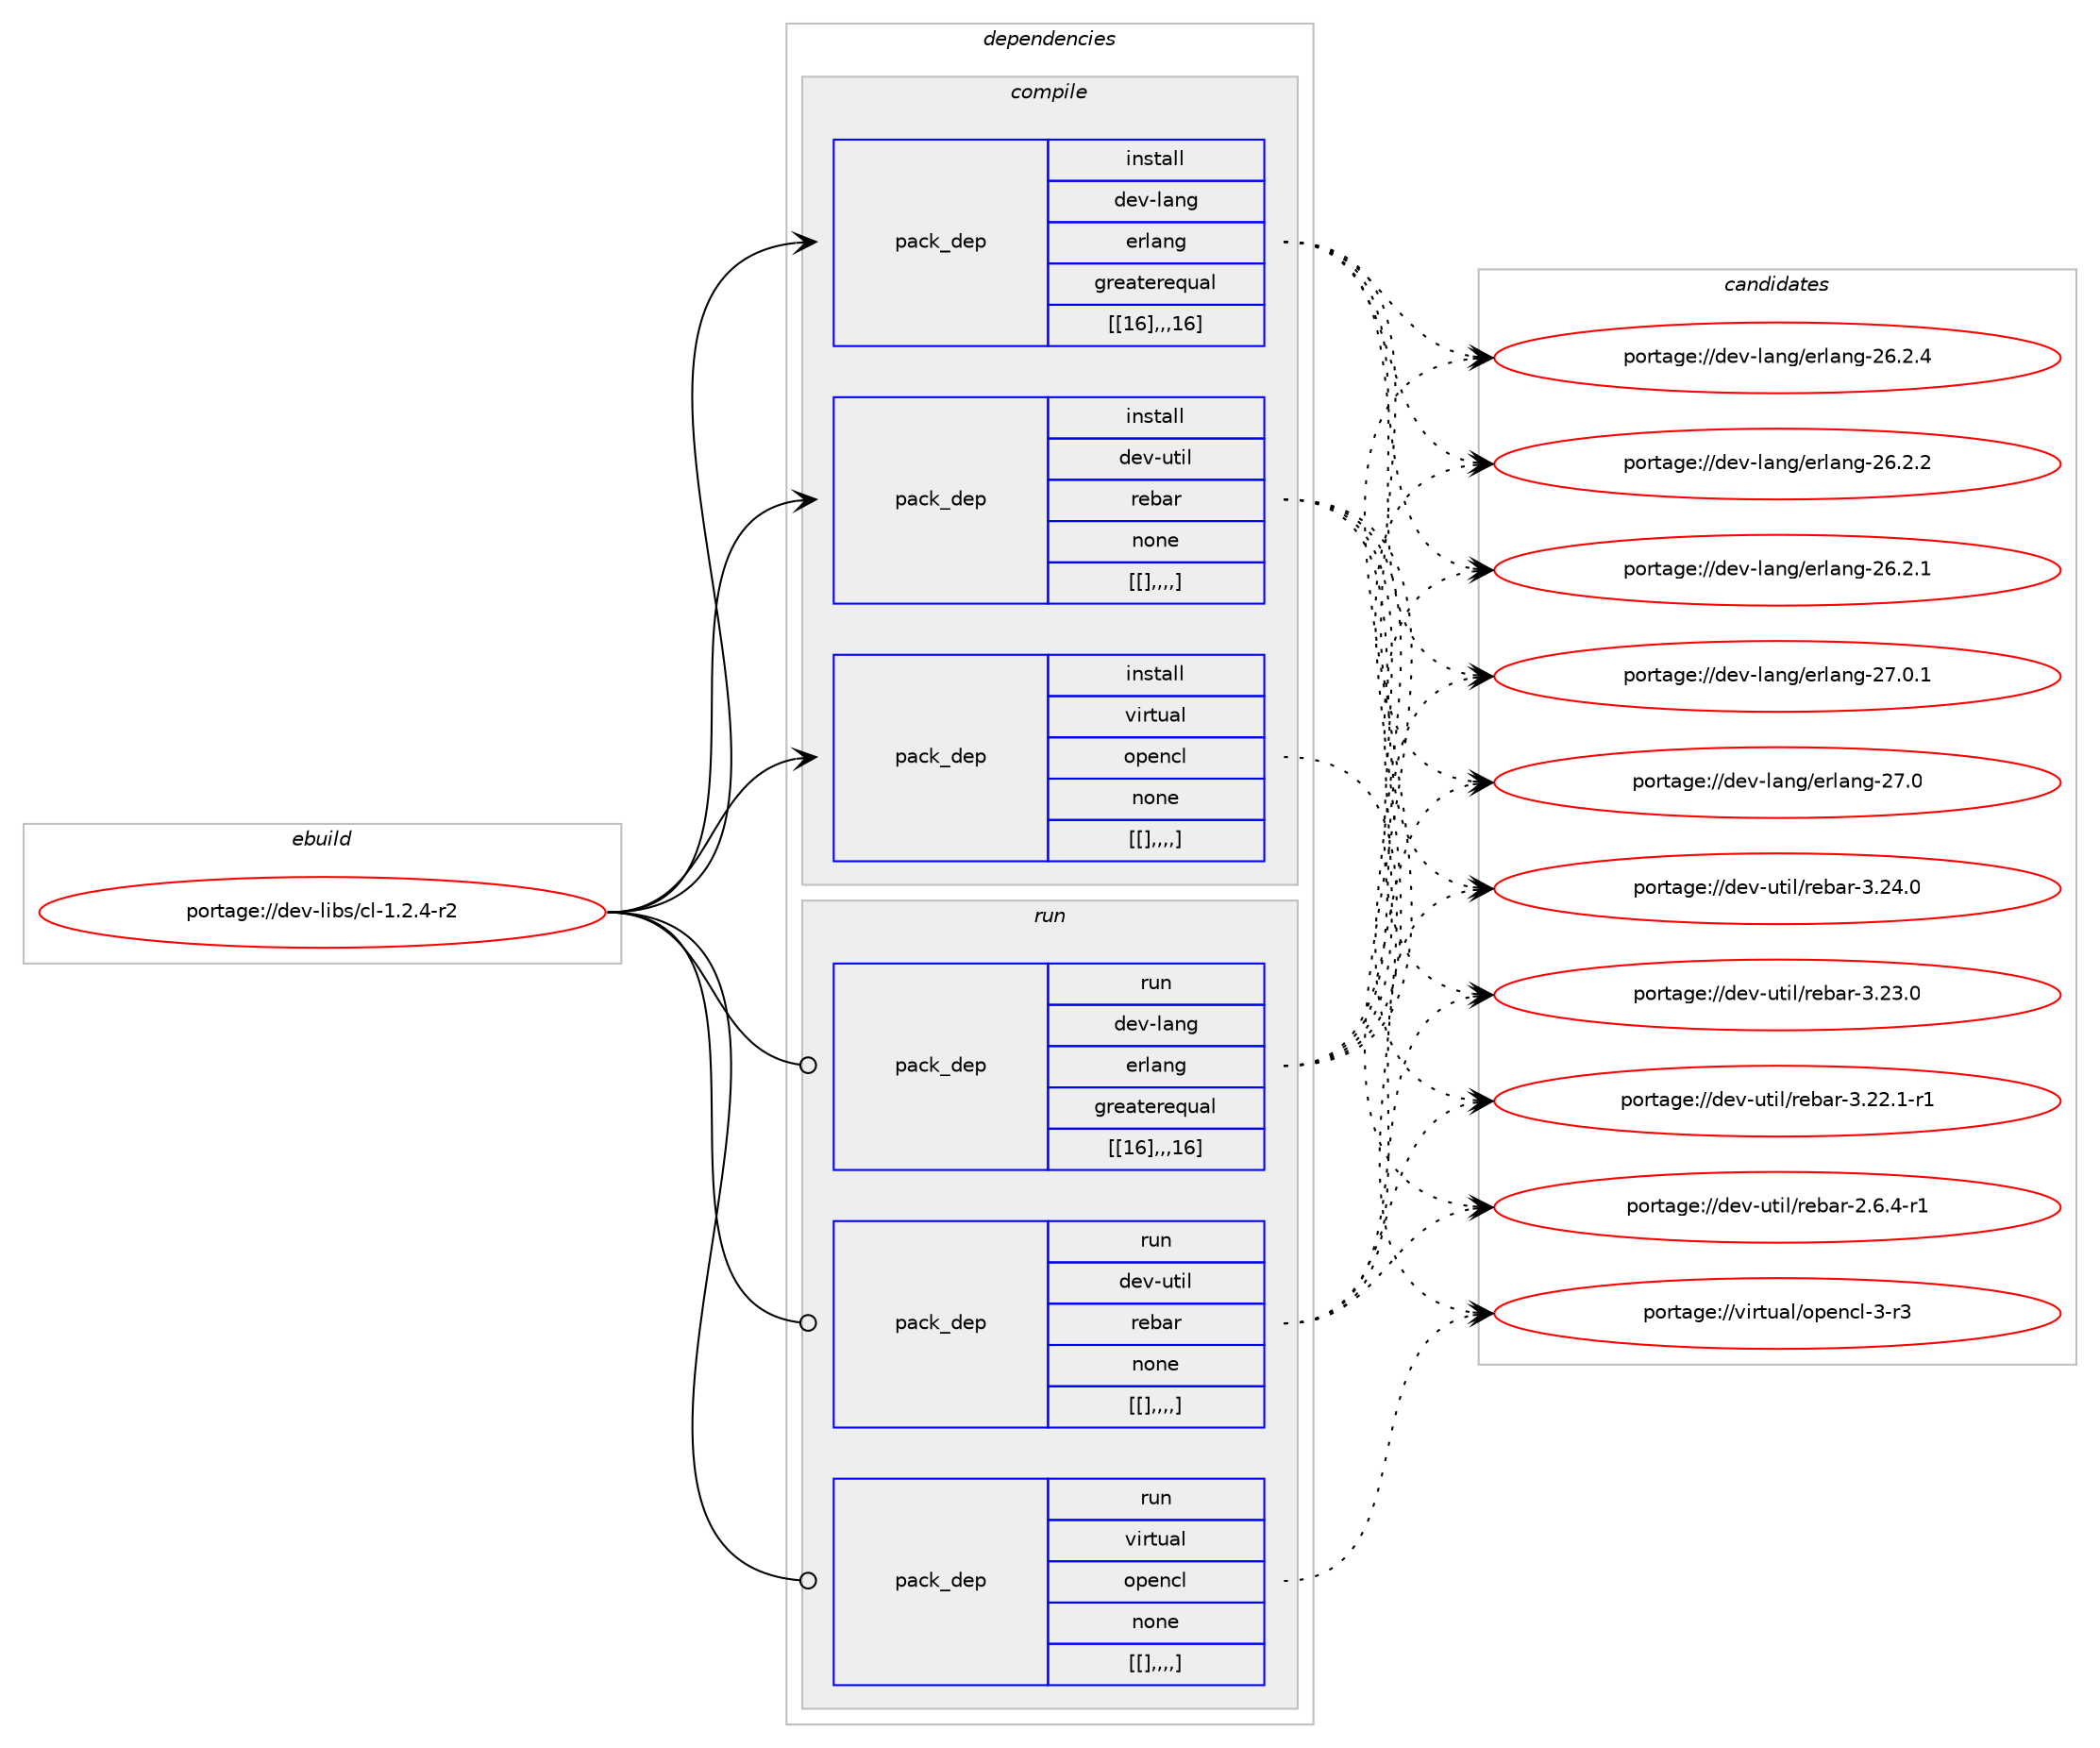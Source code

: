 digraph prolog {

# *************
# Graph options
# *************

newrank=true;
concentrate=true;
compound=true;
graph [rankdir=LR,fontname=Helvetica,fontsize=10,ranksep=1.5];#, ranksep=2.5, nodesep=0.2];
edge  [arrowhead=vee];
node  [fontname=Helvetica,fontsize=10];

# **********
# The ebuild
# **********

subgraph cluster_leftcol {
color=gray;
label=<<i>ebuild</i>>;
id [label="portage://dev-libs/cl-1.2.4-r2", color=red, width=4, href="../dev-libs/cl-1.2.4-r2.svg"];
}

# ****************
# The dependencies
# ****************

subgraph cluster_midcol {
color=gray;
label=<<i>dependencies</i>>;
subgraph cluster_compile {
fillcolor="#eeeeee";
style=filled;
label=<<i>compile</i>>;
subgraph pack80182 {
dependency107649 [label=<<TABLE BORDER="0" CELLBORDER="1" CELLSPACING="0" CELLPADDING="4" WIDTH="220"><TR><TD ROWSPAN="6" CELLPADDING="30">pack_dep</TD></TR><TR><TD WIDTH="110">install</TD></TR><TR><TD>dev-lang</TD></TR><TR><TD>erlang</TD></TR><TR><TD>greaterequal</TD></TR><TR><TD>[[16],,,16]</TD></TR></TABLE>>, shape=none, color=blue];
}
id:e -> dependency107649:w [weight=20,style="solid",arrowhead="vee"];
subgraph pack80183 {
dependency107650 [label=<<TABLE BORDER="0" CELLBORDER="1" CELLSPACING="0" CELLPADDING="4" WIDTH="220"><TR><TD ROWSPAN="6" CELLPADDING="30">pack_dep</TD></TR><TR><TD WIDTH="110">install</TD></TR><TR><TD>dev-util</TD></TR><TR><TD>rebar</TD></TR><TR><TD>none</TD></TR><TR><TD>[[],,,,]</TD></TR></TABLE>>, shape=none, color=blue];
}
id:e -> dependency107650:w [weight=20,style="solid",arrowhead="vee"];
subgraph pack80184 {
dependency107651 [label=<<TABLE BORDER="0" CELLBORDER="1" CELLSPACING="0" CELLPADDING="4" WIDTH="220"><TR><TD ROWSPAN="6" CELLPADDING="30">pack_dep</TD></TR><TR><TD WIDTH="110">install</TD></TR><TR><TD>virtual</TD></TR><TR><TD>opencl</TD></TR><TR><TD>none</TD></TR><TR><TD>[[],,,,]</TD></TR></TABLE>>, shape=none, color=blue];
}
id:e -> dependency107651:w [weight=20,style="solid",arrowhead="vee"];
}
subgraph cluster_compileandrun {
fillcolor="#eeeeee";
style=filled;
label=<<i>compile and run</i>>;
}
subgraph cluster_run {
fillcolor="#eeeeee";
style=filled;
label=<<i>run</i>>;
subgraph pack80185 {
dependency107652 [label=<<TABLE BORDER="0" CELLBORDER="1" CELLSPACING="0" CELLPADDING="4" WIDTH="220"><TR><TD ROWSPAN="6" CELLPADDING="30">pack_dep</TD></TR><TR><TD WIDTH="110">run</TD></TR><TR><TD>dev-lang</TD></TR><TR><TD>erlang</TD></TR><TR><TD>greaterequal</TD></TR><TR><TD>[[16],,,16]</TD></TR></TABLE>>, shape=none, color=blue];
}
id:e -> dependency107652:w [weight=20,style="solid",arrowhead="odot"];
subgraph pack80186 {
dependency107653 [label=<<TABLE BORDER="0" CELLBORDER="1" CELLSPACING="0" CELLPADDING="4" WIDTH="220"><TR><TD ROWSPAN="6" CELLPADDING="30">pack_dep</TD></TR><TR><TD WIDTH="110">run</TD></TR><TR><TD>dev-util</TD></TR><TR><TD>rebar</TD></TR><TR><TD>none</TD></TR><TR><TD>[[],,,,]</TD></TR></TABLE>>, shape=none, color=blue];
}
id:e -> dependency107653:w [weight=20,style="solid",arrowhead="odot"];
subgraph pack80187 {
dependency107654 [label=<<TABLE BORDER="0" CELLBORDER="1" CELLSPACING="0" CELLPADDING="4" WIDTH="220"><TR><TD ROWSPAN="6" CELLPADDING="30">pack_dep</TD></TR><TR><TD WIDTH="110">run</TD></TR><TR><TD>virtual</TD></TR><TR><TD>opencl</TD></TR><TR><TD>none</TD></TR><TR><TD>[[],,,,]</TD></TR></TABLE>>, shape=none, color=blue];
}
id:e -> dependency107654:w [weight=20,style="solid",arrowhead="odot"];
}
}

# **************
# The candidates
# **************

subgraph cluster_choices {
rank=same;
color=gray;
label=<<i>candidates</i>>;

subgraph choice80182 {
color=black;
nodesep=1;
choice1001011184510897110103471011141089711010345505546484649 [label="portage://dev-lang/erlang-27.0.1", color=red, width=4,href="../dev-lang/erlang-27.0.1.svg"];
choice100101118451089711010347101114108971101034550554648 [label="portage://dev-lang/erlang-27.0", color=red, width=4,href="../dev-lang/erlang-27.0.svg"];
choice1001011184510897110103471011141089711010345505446504652 [label="portage://dev-lang/erlang-26.2.4", color=red, width=4,href="../dev-lang/erlang-26.2.4.svg"];
choice1001011184510897110103471011141089711010345505446504650 [label="portage://dev-lang/erlang-26.2.2", color=red, width=4,href="../dev-lang/erlang-26.2.2.svg"];
choice1001011184510897110103471011141089711010345505446504649 [label="portage://dev-lang/erlang-26.2.1", color=red, width=4,href="../dev-lang/erlang-26.2.1.svg"];
dependency107649:e -> choice1001011184510897110103471011141089711010345505546484649:w [style=dotted,weight="100"];
dependency107649:e -> choice100101118451089711010347101114108971101034550554648:w [style=dotted,weight="100"];
dependency107649:e -> choice1001011184510897110103471011141089711010345505446504652:w [style=dotted,weight="100"];
dependency107649:e -> choice1001011184510897110103471011141089711010345505446504650:w [style=dotted,weight="100"];
dependency107649:e -> choice1001011184510897110103471011141089711010345505446504649:w [style=dotted,weight="100"];
}
subgraph choice80183 {
color=black;
nodesep=1;
choice1001011184511711610510847114101989711445514650524648 [label="portage://dev-util/rebar-3.24.0", color=red, width=4,href="../dev-util/rebar-3.24.0.svg"];
choice1001011184511711610510847114101989711445514650514648 [label="portage://dev-util/rebar-3.23.0", color=red, width=4,href="../dev-util/rebar-3.23.0.svg"];
choice10010111845117116105108471141019897114455146505046494511449 [label="portage://dev-util/rebar-3.22.1-r1", color=red, width=4,href="../dev-util/rebar-3.22.1-r1.svg"];
choice100101118451171161051084711410198971144550465446524511449 [label="portage://dev-util/rebar-2.6.4-r1", color=red, width=4,href="../dev-util/rebar-2.6.4-r1.svg"];
dependency107650:e -> choice1001011184511711610510847114101989711445514650524648:w [style=dotted,weight="100"];
dependency107650:e -> choice1001011184511711610510847114101989711445514650514648:w [style=dotted,weight="100"];
dependency107650:e -> choice10010111845117116105108471141019897114455146505046494511449:w [style=dotted,weight="100"];
dependency107650:e -> choice100101118451171161051084711410198971144550465446524511449:w [style=dotted,weight="100"];
}
subgraph choice80184 {
color=black;
nodesep=1;
choice11810511411611797108471111121011109910845514511451 [label="portage://virtual/opencl-3-r3", color=red, width=4,href="../virtual/opencl-3-r3.svg"];
dependency107651:e -> choice11810511411611797108471111121011109910845514511451:w [style=dotted,weight="100"];
}
subgraph choice80185 {
color=black;
nodesep=1;
choice1001011184510897110103471011141089711010345505546484649 [label="portage://dev-lang/erlang-27.0.1", color=red, width=4,href="../dev-lang/erlang-27.0.1.svg"];
choice100101118451089711010347101114108971101034550554648 [label="portage://dev-lang/erlang-27.0", color=red, width=4,href="../dev-lang/erlang-27.0.svg"];
choice1001011184510897110103471011141089711010345505446504652 [label="portage://dev-lang/erlang-26.2.4", color=red, width=4,href="../dev-lang/erlang-26.2.4.svg"];
choice1001011184510897110103471011141089711010345505446504650 [label="portage://dev-lang/erlang-26.2.2", color=red, width=4,href="../dev-lang/erlang-26.2.2.svg"];
choice1001011184510897110103471011141089711010345505446504649 [label="portage://dev-lang/erlang-26.2.1", color=red, width=4,href="../dev-lang/erlang-26.2.1.svg"];
dependency107652:e -> choice1001011184510897110103471011141089711010345505546484649:w [style=dotted,weight="100"];
dependency107652:e -> choice100101118451089711010347101114108971101034550554648:w [style=dotted,weight="100"];
dependency107652:e -> choice1001011184510897110103471011141089711010345505446504652:w [style=dotted,weight="100"];
dependency107652:e -> choice1001011184510897110103471011141089711010345505446504650:w [style=dotted,weight="100"];
dependency107652:e -> choice1001011184510897110103471011141089711010345505446504649:w [style=dotted,weight="100"];
}
subgraph choice80186 {
color=black;
nodesep=1;
choice1001011184511711610510847114101989711445514650524648 [label="portage://dev-util/rebar-3.24.0", color=red, width=4,href="../dev-util/rebar-3.24.0.svg"];
choice1001011184511711610510847114101989711445514650514648 [label="portage://dev-util/rebar-3.23.0", color=red, width=4,href="../dev-util/rebar-3.23.0.svg"];
choice10010111845117116105108471141019897114455146505046494511449 [label="portage://dev-util/rebar-3.22.1-r1", color=red, width=4,href="../dev-util/rebar-3.22.1-r1.svg"];
choice100101118451171161051084711410198971144550465446524511449 [label="portage://dev-util/rebar-2.6.4-r1", color=red, width=4,href="../dev-util/rebar-2.6.4-r1.svg"];
dependency107653:e -> choice1001011184511711610510847114101989711445514650524648:w [style=dotted,weight="100"];
dependency107653:e -> choice1001011184511711610510847114101989711445514650514648:w [style=dotted,weight="100"];
dependency107653:e -> choice10010111845117116105108471141019897114455146505046494511449:w [style=dotted,weight="100"];
dependency107653:e -> choice100101118451171161051084711410198971144550465446524511449:w [style=dotted,weight="100"];
}
subgraph choice80187 {
color=black;
nodesep=1;
choice11810511411611797108471111121011109910845514511451 [label="portage://virtual/opencl-3-r3", color=red, width=4,href="../virtual/opencl-3-r3.svg"];
dependency107654:e -> choice11810511411611797108471111121011109910845514511451:w [style=dotted,weight="100"];
}
}

}
